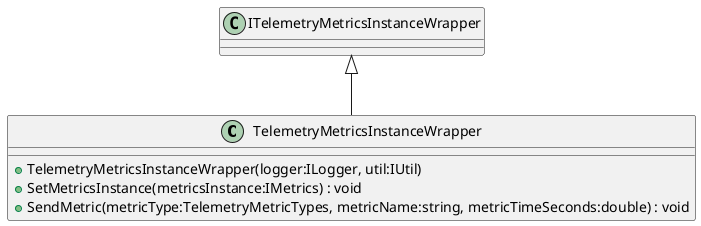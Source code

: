 @startuml
class TelemetryMetricsInstanceWrapper {
    + TelemetryMetricsInstanceWrapper(logger:ILogger, util:IUtil)
    + SetMetricsInstance(metricsInstance:IMetrics) : void
    + SendMetric(metricType:TelemetryMetricTypes, metricName:string, metricTimeSeconds:double) : void
}
ITelemetryMetricsInstanceWrapper <|-- TelemetryMetricsInstanceWrapper
@enduml
